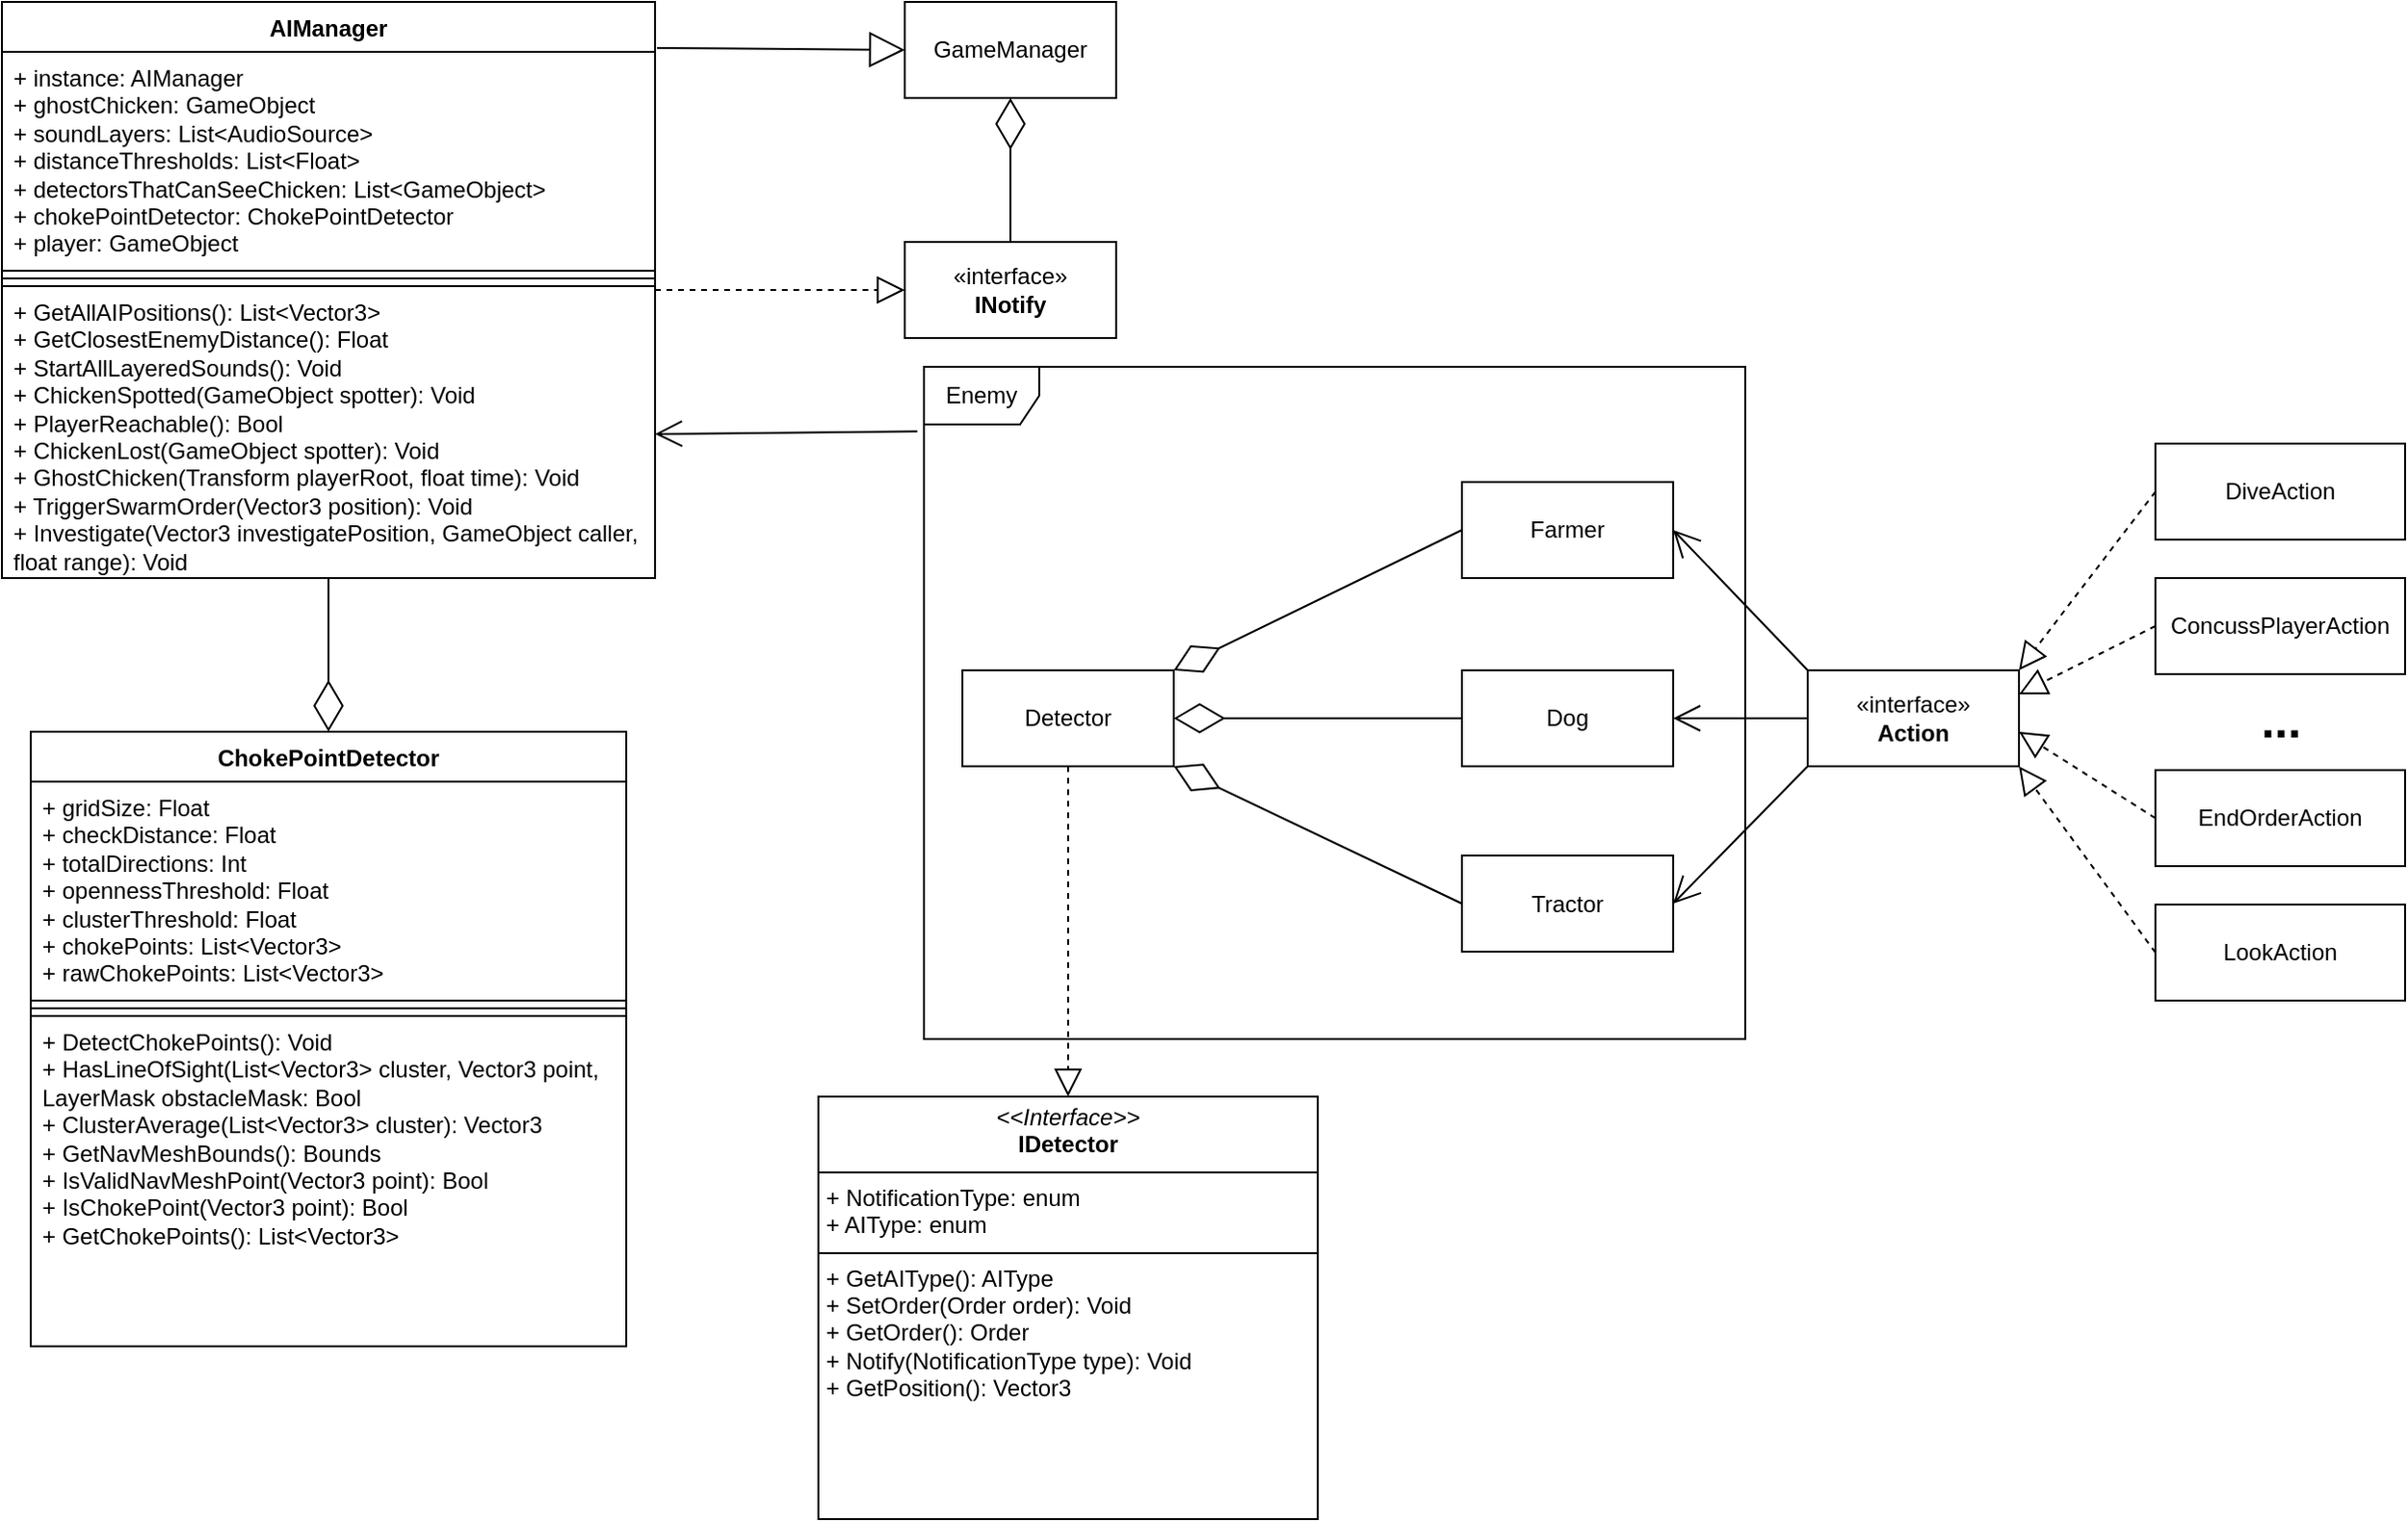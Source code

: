 <mxfile version="26.2.14">
  <diagram name="Page-1" id="QWNrRRJ9jaA_JSnsuBwR">
    <mxGraphModel dx="1261" dy="871" grid="1" gridSize="10" guides="1" tooltips="1" connect="1" arrows="1" fold="1" page="1" pageScale="1" pageWidth="827" pageHeight="1169" math="0" shadow="0">
      <root>
        <mxCell id="0" />
        <mxCell id="1" parent="0" />
        <mxCell id="enYWfazKcaGoW9QBlqqC-1" value="AIManager" style="swimlane;fontStyle=1;align=center;verticalAlign=top;childLayout=stackLayout;horizontal=1;startSize=26;horizontalStack=0;resizeParent=1;resizeParentMax=0;resizeLast=0;collapsible=1;marginBottom=0;whiteSpace=wrap;html=1;" parent="1" vertex="1">
          <mxGeometry x="320" y="90" width="340" height="300" as="geometry" />
        </mxCell>
        <mxCell id="enYWfazKcaGoW9QBlqqC-2" value="+ instance: AIManager&lt;div&gt;+ ghostChicken: GameObject&lt;/div&gt;&lt;div&gt;+ soundLayers: List&amp;lt;AudioSource&amp;gt;&lt;/div&gt;&lt;div&gt;+ distanceThresholds: List&amp;lt;Float&amp;gt;&lt;/div&gt;&lt;div&gt;+ detectorsThatCanSeeChicken: List&amp;lt;GameObject&amp;gt;&lt;/div&gt;&lt;div&gt;+ chokePointDetector: ChokePointDetector&lt;/div&gt;&lt;div&gt;+ player: GameObject&lt;/div&gt;" style="text;strokeColor=default;fillColor=default;align=left;verticalAlign=top;spacingLeft=4;spacingRight=4;overflow=hidden;rotatable=0;points=[[0,0.5],[1,0.5]];portConstraint=eastwest;whiteSpace=wrap;html=1;" parent="enYWfazKcaGoW9QBlqqC-1" vertex="1">
          <mxGeometry y="26" width="340" height="114" as="geometry" />
        </mxCell>
        <mxCell id="enYWfazKcaGoW9QBlqqC-3" value="" style="line;strokeWidth=1;fillColor=none;align=left;verticalAlign=middle;spacingTop=-1;spacingLeft=3;spacingRight=3;rotatable=0;labelPosition=right;points=[];portConstraint=eastwest;strokeColor=inherit;" parent="enYWfazKcaGoW9QBlqqC-1" vertex="1">
          <mxGeometry y="140" width="340" height="8" as="geometry" />
        </mxCell>
        <mxCell id="enYWfazKcaGoW9QBlqqC-4" value="+ GetAllAIPositions(): List&amp;lt;Vector3&amp;gt;&lt;div&gt;+ GetClosestEnemyDistance(): Float&lt;/div&gt;&lt;div&gt;+ StartAllLayeredSounds(): Void&lt;/div&gt;&lt;div&gt;+ ChickenSpotted(GameObject spotter): Void&lt;/div&gt;&lt;div&gt;+ PlayerReachable(): Bool&lt;/div&gt;&lt;div&gt;+ ChickenLost(GameObject spotter): Void&lt;/div&gt;&lt;div&gt;+ GhostChicken(Transform playerRoot, float time): Void&lt;/div&gt;&lt;div&gt;+ TriggerSwarmOrder(Vector3 position): Void&lt;/div&gt;&lt;div&gt;+ Investigate(Vector3 investigatePosition, GameObject caller, float range): Void&lt;/div&gt;" style="text;strokeColor=default;fillColor=default;align=left;verticalAlign=top;spacingLeft=4;spacingRight=4;overflow=hidden;rotatable=0;points=[[0,0.5],[1,0.5]];portConstraint=eastwest;whiteSpace=wrap;html=1;" parent="enYWfazKcaGoW9QBlqqC-1" vertex="1">
          <mxGeometry y="148" width="340" height="152" as="geometry" />
        </mxCell>
        <mxCell id="enYWfazKcaGoW9QBlqqC-5" value="GameManager" style="html=1;whiteSpace=wrap;" parent="1" vertex="1">
          <mxGeometry x="790" y="90" width="110" height="50" as="geometry" />
        </mxCell>
        <mxCell id="enYWfazKcaGoW9QBlqqC-6" value="«interface»&lt;br&gt;&lt;b&gt;INotify&lt;/b&gt;" style="html=1;whiteSpace=wrap;" parent="1" vertex="1">
          <mxGeometry x="790" y="215" width="110" height="50" as="geometry" />
        </mxCell>
        <mxCell id="enYWfazKcaGoW9QBlqqC-7" value="" style="endArrow=block;dashed=1;endFill=0;endSize=12;html=1;rounded=0;entryX=0;entryY=0.5;entryDx=0;entryDy=0;exitX=1;exitY=0.5;exitDx=0;exitDy=0;" parent="1" source="enYWfazKcaGoW9QBlqqC-1" target="enYWfazKcaGoW9QBlqqC-6" edge="1">
          <mxGeometry width="160" relative="1" as="geometry">
            <mxPoint x="450" y="340" as="sourcePoint" />
            <mxPoint x="610" y="340" as="targetPoint" />
          </mxGeometry>
        </mxCell>
        <mxCell id="enYWfazKcaGoW9QBlqqC-8" value="" style="endArrow=diamondThin;endFill=0;endSize=24;html=1;rounded=0;entryX=0.5;entryY=1;entryDx=0;entryDy=0;exitX=0.5;exitY=0;exitDx=0;exitDy=0;" parent="1" source="enYWfazKcaGoW9QBlqqC-6" target="enYWfazKcaGoW9QBlqqC-5" edge="1">
          <mxGeometry width="160" relative="1" as="geometry">
            <mxPoint x="450" y="340" as="sourcePoint" />
            <mxPoint x="610" y="340" as="targetPoint" />
          </mxGeometry>
        </mxCell>
        <mxCell id="enYWfazKcaGoW9QBlqqC-9" value="" style="endArrow=block;endSize=16;endFill=0;html=1;rounded=0;entryX=0;entryY=0.5;entryDx=0;entryDy=0;exitX=1.003;exitY=0.08;exitDx=0;exitDy=0;exitPerimeter=0;" parent="1" source="enYWfazKcaGoW9QBlqqC-1" target="enYWfazKcaGoW9QBlqqC-5" edge="1">
          <mxGeometry width="160" relative="1" as="geometry">
            <mxPoint x="450" y="340" as="sourcePoint" />
            <mxPoint x="610" y="340" as="targetPoint" />
          </mxGeometry>
        </mxCell>
        <mxCell id="enYWfazKcaGoW9QBlqqC-10" value="ChokePointDetector" style="swimlane;fontStyle=1;align=center;verticalAlign=top;childLayout=stackLayout;horizontal=1;startSize=26;horizontalStack=0;resizeParent=1;resizeParentMax=0;resizeLast=0;collapsible=1;marginBottom=0;whiteSpace=wrap;html=1;" parent="1" vertex="1">
          <mxGeometry x="335" y="470" width="310" height="320" as="geometry" />
        </mxCell>
        <mxCell id="enYWfazKcaGoW9QBlqqC-11" value="+ gridSize: Float&lt;div&gt;+ checkDistance: Float&lt;/div&gt;&lt;div&gt;+ totalDirections: Int&lt;/div&gt;&lt;div&gt;+ opennessThreshold: Float&lt;/div&gt;&lt;div&gt;+ clusterThreshold: Float&lt;/div&gt;&lt;div&gt;+ chokePoints: List&amp;lt;Vector3&amp;gt;&lt;/div&gt;&lt;div&gt;+ rawChokePoints: List&amp;lt;Vector3&amp;gt;&lt;/div&gt;" style="text;strokeColor=default;fillColor=default;align=left;verticalAlign=top;spacingLeft=4;spacingRight=4;overflow=hidden;rotatable=0;points=[[0,0.5],[1,0.5]];portConstraint=eastwest;whiteSpace=wrap;html=1;" parent="enYWfazKcaGoW9QBlqqC-10" vertex="1">
          <mxGeometry y="26" width="310" height="114" as="geometry" />
        </mxCell>
        <mxCell id="enYWfazKcaGoW9QBlqqC-12" value="" style="line;strokeWidth=1;fillColor=none;align=left;verticalAlign=middle;spacingTop=-1;spacingLeft=3;spacingRight=3;rotatable=0;labelPosition=right;points=[];portConstraint=eastwest;strokeColor=inherit;" parent="enYWfazKcaGoW9QBlqqC-10" vertex="1">
          <mxGeometry y="140" width="310" height="8" as="geometry" />
        </mxCell>
        <mxCell id="enYWfazKcaGoW9QBlqqC-13" value="+ DetectChokePoints(): Void&lt;div&gt;+ HasLineOfSight(List&amp;lt;Vector3&amp;gt; cluster, Vector3 point, LayerMask obstacleMask: Bool&lt;/div&gt;&lt;div&gt;+ ClusterAverage(List&amp;lt;Vector3&amp;gt; cluster): Vector3&lt;/div&gt;&lt;div&gt;+ GetNavMeshBounds(): Bounds&lt;/div&gt;&lt;div&gt;+ IsValidNavMeshPoint(Vector3 point): Bool&lt;/div&gt;&lt;div&gt;+ IsChokePoint(Vector3 point): Bool&lt;/div&gt;&lt;div&gt;+ GetChokePoints(): List&amp;lt;Vector3&amp;gt;&lt;/div&gt;" style="text;strokeColor=default;fillColor=default;align=left;verticalAlign=top;spacingLeft=4;spacingRight=4;overflow=hidden;rotatable=0;points=[[0,0.5],[1,0.5]];portConstraint=eastwest;whiteSpace=wrap;html=1;" parent="enYWfazKcaGoW9QBlqqC-10" vertex="1">
          <mxGeometry y="148" width="310" height="172" as="geometry" />
        </mxCell>
        <mxCell id="enYWfazKcaGoW9QBlqqC-14" value="" style="endArrow=diamondThin;endFill=0;endSize=24;html=1;rounded=0;entryX=0.5;entryY=0;entryDx=0;entryDy=0;" parent="1" target="enYWfazKcaGoW9QBlqqC-10" edge="1">
          <mxGeometry width="160" relative="1" as="geometry">
            <mxPoint x="490" y="390" as="sourcePoint" />
            <mxPoint x="630" y="490" as="targetPoint" />
          </mxGeometry>
        </mxCell>
        <mxCell id="enYWfazKcaGoW9QBlqqC-15" value="&lt;p style=&quot;margin:0px;margin-top:4px;text-align:center;&quot;&gt;&lt;i&gt;&amp;lt;&amp;lt;Interface&amp;gt;&amp;gt;&lt;/i&gt;&lt;br&gt;&lt;b&gt;IDetector&lt;/b&gt;&lt;/p&gt;&lt;hr size=&quot;1&quot; style=&quot;border-style:solid;&quot;&gt;&lt;p style=&quot;margin:0px;margin-left:4px;&quot;&gt;+ NotificationType: enum&lt;br&gt;+ AIType: enum&lt;/p&gt;&lt;hr size=&quot;1&quot; style=&quot;border-style:solid;&quot;&gt;&lt;p style=&quot;margin:0px;margin-left:4px;&quot;&gt;+ GetAIType(): AIType&lt;/p&gt;&lt;p style=&quot;margin:0px;margin-left:4px;&quot;&gt;+ SetOrder(Order order): Void&lt;/p&gt;&lt;p style=&quot;margin:0px;margin-left:4px;&quot;&gt;+ GetOrder(): Order&lt;/p&gt;&lt;p style=&quot;margin:0px;margin-left:4px;&quot;&gt;+ Notify(NotificationType type): Void&lt;/p&gt;&lt;p style=&quot;margin:0px;margin-left:4px;&quot;&gt;+ GetPosition(): Vector3&lt;/p&gt;" style="verticalAlign=top;align=left;overflow=fill;html=1;whiteSpace=wrap;" parent="1" vertex="1">
          <mxGeometry x="745" y="660" width="260" height="220" as="geometry" />
        </mxCell>
        <mxCell id="enYWfazKcaGoW9QBlqqC-16" value="Detector" style="html=1;whiteSpace=wrap;" parent="1" vertex="1">
          <mxGeometry x="820" y="438" width="110" height="50" as="geometry" />
        </mxCell>
        <mxCell id="ki_voZBNBWuq_5pqAt1B-1" value="«interface»&lt;br&gt;&lt;b&gt;Action&lt;/b&gt;" style="html=1;whiteSpace=wrap;" vertex="1" parent="1">
          <mxGeometry x="1260" y="438" width="110" height="50" as="geometry" />
        </mxCell>
        <mxCell id="ki_voZBNBWuq_5pqAt1B-2" value="DiveAction" style="html=1;whiteSpace=wrap;" vertex="1" parent="1">
          <mxGeometry x="1441" y="320" width="130" height="50" as="geometry" />
        </mxCell>
        <mxCell id="ki_voZBNBWuq_5pqAt1B-3" value="ConcussPlayerAction" style="html=1;whiteSpace=wrap;" vertex="1" parent="1">
          <mxGeometry x="1441" y="390" width="130" height="50" as="geometry" />
        </mxCell>
        <mxCell id="ki_voZBNBWuq_5pqAt1B-4" value="EndOrderAction" style="html=1;whiteSpace=wrap;" vertex="1" parent="1">
          <mxGeometry x="1441" y="490" width="130" height="50" as="geometry" />
        </mxCell>
        <mxCell id="ki_voZBNBWuq_5pqAt1B-5" value="LookAction" style="html=1;whiteSpace=wrap;" vertex="1" parent="1">
          <mxGeometry x="1441" y="560" width="130" height="50" as="geometry" />
        </mxCell>
        <mxCell id="ki_voZBNBWuq_5pqAt1B-6" value="&lt;font style=&quot;font-size: 25px;&quot;&gt;...&lt;/font&gt;" style="text;align=center;fontStyle=1;verticalAlign=middle;spacingLeft=3;spacingRight=3;strokeColor=none;rotatable=0;points=[[0,0.5],[1,0.5]];portConstraint=eastwest;html=1;" vertex="1" parent="1">
          <mxGeometry x="1466" y="450" width="80" height="26" as="geometry" />
        </mxCell>
        <mxCell id="ki_voZBNBWuq_5pqAt1B-7" value="" style="endArrow=block;dashed=1;endFill=0;endSize=12;html=1;rounded=0;entryX=1;entryY=0;entryDx=0;entryDy=0;exitX=0;exitY=0.5;exitDx=0;exitDy=0;" edge="1" parent="1" source="ki_voZBNBWuq_5pqAt1B-2" target="ki_voZBNBWuq_5pqAt1B-1">
          <mxGeometry width="160" relative="1" as="geometry">
            <mxPoint x="1110" y="590" as="sourcePoint" />
            <mxPoint x="1270" y="590" as="targetPoint" />
          </mxGeometry>
        </mxCell>
        <mxCell id="ki_voZBNBWuq_5pqAt1B-8" value="" style="endArrow=block;dashed=1;endFill=0;endSize=12;html=1;rounded=0;entryX=1;entryY=0.25;entryDx=0;entryDy=0;exitX=0;exitY=0.5;exitDx=0;exitDy=0;" edge="1" parent="1" source="ki_voZBNBWuq_5pqAt1B-3" target="ki_voZBNBWuq_5pqAt1B-1">
          <mxGeometry width="160" relative="1" as="geometry">
            <mxPoint x="1451" y="355" as="sourcePoint" />
            <mxPoint x="1380" y="448" as="targetPoint" />
          </mxGeometry>
        </mxCell>
        <mxCell id="ki_voZBNBWuq_5pqAt1B-9" value="" style="endArrow=block;dashed=1;endFill=0;endSize=12;html=1;rounded=0;entryX=1;entryY=0.64;entryDx=0;entryDy=0;exitX=0;exitY=0.5;exitDx=0;exitDy=0;entryPerimeter=0;" edge="1" parent="1" source="ki_voZBNBWuq_5pqAt1B-4" target="ki_voZBNBWuq_5pqAt1B-1">
          <mxGeometry width="160" relative="1" as="geometry">
            <mxPoint x="1451" y="425" as="sourcePoint" />
            <mxPoint x="1380" y="461" as="targetPoint" />
          </mxGeometry>
        </mxCell>
        <mxCell id="ki_voZBNBWuq_5pqAt1B-10" value="" style="endArrow=block;dashed=1;endFill=0;endSize=12;html=1;rounded=0;entryX=1;entryY=1;entryDx=0;entryDy=0;exitX=0;exitY=0.5;exitDx=0;exitDy=0;" edge="1" parent="1" source="ki_voZBNBWuq_5pqAt1B-5" target="ki_voZBNBWuq_5pqAt1B-1">
          <mxGeometry width="160" relative="1" as="geometry">
            <mxPoint x="1461" y="435" as="sourcePoint" />
            <mxPoint x="1390" y="471" as="targetPoint" />
          </mxGeometry>
        </mxCell>
        <mxCell id="ki_voZBNBWuq_5pqAt1B-11" value="Farmer" style="html=1;whiteSpace=wrap;" vertex="1" parent="1">
          <mxGeometry x="1080" y="340" width="110" height="50" as="geometry" />
        </mxCell>
        <mxCell id="ki_voZBNBWuq_5pqAt1B-12" value="Dog" style="html=1;whiteSpace=wrap;" vertex="1" parent="1">
          <mxGeometry x="1080" y="438" width="110" height="50" as="geometry" />
        </mxCell>
        <mxCell id="ki_voZBNBWuq_5pqAt1B-13" value="Tractor" style="html=1;whiteSpace=wrap;" vertex="1" parent="1">
          <mxGeometry x="1080" y="534.5" width="110" height="50" as="geometry" />
        </mxCell>
        <mxCell id="ki_voZBNBWuq_5pqAt1B-17" value="" style="endArrow=block;dashed=1;endFill=0;endSize=12;html=1;rounded=0;exitX=0.5;exitY=1;exitDx=0;exitDy=0;entryX=0.5;entryY=0;entryDx=0;entryDy=0;" edge="1" parent="1" source="enYWfazKcaGoW9QBlqqC-16" target="enYWfazKcaGoW9QBlqqC-15">
          <mxGeometry width="160" relative="1" as="geometry">
            <mxPoint x="840" y="450" as="sourcePoint" />
            <mxPoint x="1000" y="450" as="targetPoint" />
          </mxGeometry>
        </mxCell>
        <mxCell id="ki_voZBNBWuq_5pqAt1B-18" value="" style="endArrow=open;endFill=1;endSize=12;html=1;rounded=0;entryX=1;entryY=0.5;entryDx=0;entryDy=0;exitX=0;exitY=0;exitDx=0;exitDy=0;" edge="1" parent="1" source="ki_voZBNBWuq_5pqAt1B-1" target="ki_voZBNBWuq_5pqAt1B-11">
          <mxGeometry width="160" relative="1" as="geometry">
            <mxPoint x="1270" y="350" as="sourcePoint" />
            <mxPoint x="1100" y="540" as="targetPoint" />
          </mxGeometry>
        </mxCell>
        <mxCell id="ki_voZBNBWuq_5pqAt1B-19" value="" style="endArrow=open;endFill=1;endSize=12;html=1;rounded=0;entryX=1;entryY=0.5;entryDx=0;entryDy=0;exitX=0;exitY=0.5;exitDx=0;exitDy=0;" edge="1" parent="1" source="ki_voZBNBWuq_5pqAt1B-1" target="ki_voZBNBWuq_5pqAt1B-12">
          <mxGeometry width="160" relative="1" as="geometry">
            <mxPoint x="1290" y="350" as="sourcePoint" />
            <mxPoint x="1270" y="448" as="targetPoint" />
          </mxGeometry>
        </mxCell>
        <mxCell id="ki_voZBNBWuq_5pqAt1B-20" value="" style="endArrow=open;endFill=1;endSize=12;html=1;rounded=0;exitX=0;exitY=1;exitDx=0;exitDy=0;entryX=1;entryY=0.5;entryDx=0;entryDy=0;" edge="1" parent="1" source="ki_voZBNBWuq_5pqAt1B-1" target="ki_voZBNBWuq_5pqAt1B-13">
          <mxGeometry width="160" relative="1" as="geometry">
            <mxPoint x="1210" y="385" as="sourcePoint" />
            <mxPoint x="1290" y="530" as="targetPoint" />
          </mxGeometry>
        </mxCell>
        <mxCell id="ki_voZBNBWuq_5pqAt1B-21" value="" style="endArrow=diamondThin;endFill=0;endSize=24;html=1;rounded=0;entryX=1;entryY=0.5;entryDx=0;entryDy=0;exitX=0;exitY=0.5;exitDx=0;exitDy=0;" edge="1" parent="1" source="ki_voZBNBWuq_5pqAt1B-12" target="enYWfazKcaGoW9QBlqqC-16">
          <mxGeometry width="160" relative="1" as="geometry">
            <mxPoint x="940" y="540" as="sourcePoint" />
            <mxPoint x="1100" y="540" as="targetPoint" />
          </mxGeometry>
        </mxCell>
        <mxCell id="ki_voZBNBWuq_5pqAt1B-22" value="" style="endArrow=diamondThin;endFill=0;endSize=24;html=1;rounded=0;entryX=1;entryY=0;entryDx=0;entryDy=0;exitX=0;exitY=0.5;exitDx=0;exitDy=0;" edge="1" parent="1" source="ki_voZBNBWuq_5pqAt1B-11" target="enYWfazKcaGoW9QBlqqC-16">
          <mxGeometry width="160" relative="1" as="geometry">
            <mxPoint x="1090" y="473" as="sourcePoint" />
            <mxPoint x="940" y="473" as="targetPoint" />
          </mxGeometry>
        </mxCell>
        <mxCell id="ki_voZBNBWuq_5pqAt1B-23" value="" style="endArrow=diamondThin;endFill=0;endSize=24;html=1;rounded=0;entryX=1;entryY=1;entryDx=0;entryDy=0;exitX=0;exitY=0.5;exitDx=0;exitDy=0;" edge="1" parent="1" source="ki_voZBNBWuq_5pqAt1B-13" target="enYWfazKcaGoW9QBlqqC-16">
          <mxGeometry width="160" relative="1" as="geometry">
            <mxPoint x="1100" y="483" as="sourcePoint" />
            <mxPoint x="950" y="483" as="targetPoint" />
          </mxGeometry>
        </mxCell>
        <mxCell id="ki_voZBNBWuq_5pqAt1B-24" value="Enemy" style="shape=umlFrame;whiteSpace=wrap;html=1;pointerEvents=0;" vertex="1" parent="1">
          <mxGeometry x="800" y="280" width="427.5" height="350" as="geometry" />
        </mxCell>
        <mxCell id="ki_voZBNBWuq_5pqAt1B-25" value="" style="endArrow=open;endFill=1;endSize=12;html=1;rounded=0;exitX=-0.008;exitY=0.096;exitDx=0;exitDy=0;exitPerimeter=0;entryX=1;entryY=0.75;entryDx=0;entryDy=0;" edge="1" parent="1" source="ki_voZBNBWuq_5pqAt1B-24" target="enYWfazKcaGoW9QBlqqC-1">
          <mxGeometry width="160" relative="1" as="geometry">
            <mxPoint x="830" y="460" as="sourcePoint" />
            <mxPoint x="990" y="460" as="targetPoint" />
          </mxGeometry>
        </mxCell>
      </root>
    </mxGraphModel>
  </diagram>
</mxfile>
